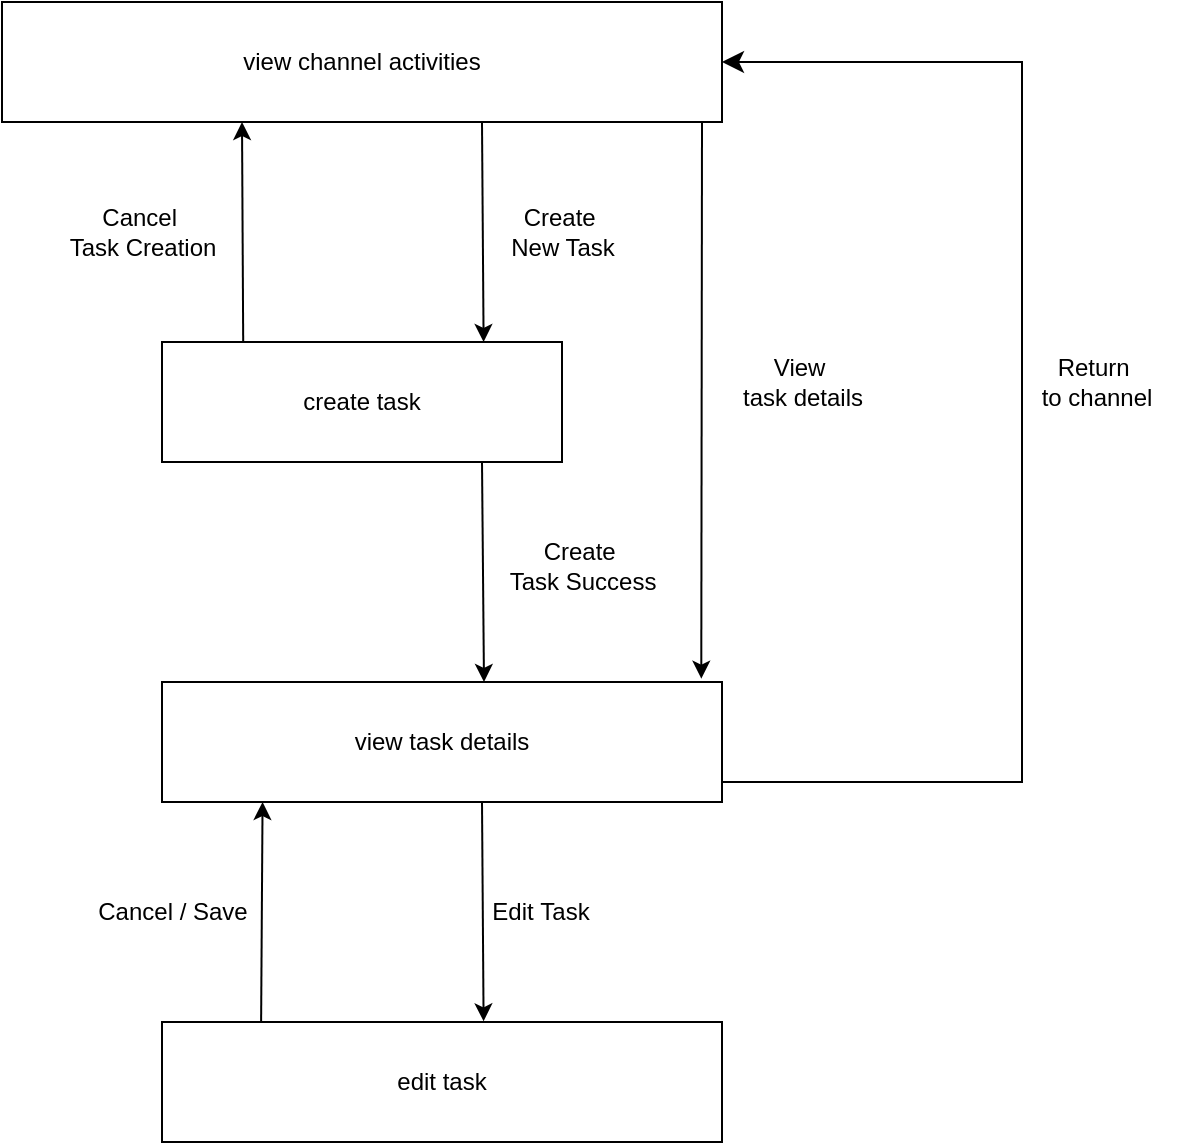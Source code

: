 <mxfile version="24.1.0" type="device">
  <diagram name="Sayfa -1" id="QhPU9wCU0yEqml_JHR3Z">
    <mxGraphModel dx="1687" dy="993" grid="1" gridSize="10" guides="1" tooltips="1" connect="1" arrows="1" fold="1" page="1" pageScale="1" pageWidth="827" pageHeight="1169" math="0" shadow="0">
      <root>
        <mxCell id="0" />
        <mxCell id="1" parent="0" />
        <mxCell id="D_KBOJNtRPWXQSZw029G-1" value="view channel activities" style="rounded=0;whiteSpace=wrap;html=1;" vertex="1" parent="1">
          <mxGeometry x="240" y="90" width="360" height="60" as="geometry" />
        </mxCell>
        <mxCell id="D_KBOJNtRPWXQSZw029G-4" value="create task" style="rounded=0;whiteSpace=wrap;html=1;" vertex="1" parent="1">
          <mxGeometry x="320" y="260" width="200" height="60" as="geometry" />
        </mxCell>
        <mxCell id="D_KBOJNtRPWXQSZw029G-2" value="" style="endArrow=classic;html=1;rounded=0;exitX=0.826;exitY=1.006;exitDx=0;exitDy=0;exitPerimeter=0;" edge="1" parent="1">
          <mxGeometry width="50" height="50" relative="1" as="geometry">
            <mxPoint x="480.0" y="150.36" as="sourcePoint" />
            <mxPoint x="480.8" y="260" as="targetPoint" />
          </mxGeometry>
        </mxCell>
        <mxCell id="D_KBOJNtRPWXQSZw029G-3" value="Create&amp;nbsp;&lt;div&gt;New Task&lt;/div&gt;" style="text;html=1;align=center;verticalAlign=middle;resizable=0;points=[];autosize=1;strokeColor=none;fillColor=none;" vertex="1" parent="1">
          <mxGeometry x="480" y="185" width="80" height="40" as="geometry" />
        </mxCell>
        <mxCell id="D_KBOJNtRPWXQSZw029G-6" value="" style="endArrow=classic;html=1;rounded=0;exitX=0.203;exitY=-0.006;exitDx=0;exitDy=0;exitPerimeter=0;entryX=0.326;entryY=1.061;entryDx=0;entryDy=0;entryPerimeter=0;" edge="1" parent="1" source="D_KBOJNtRPWXQSZw029G-4">
          <mxGeometry width="50" height="50" relative="1" as="geometry">
            <mxPoint x="361.84" y="255.86" as="sourcePoint" />
            <mxPoint x="360" y="150.0" as="targetPoint" />
          </mxGeometry>
        </mxCell>
        <mxCell id="D_KBOJNtRPWXQSZw029G-7" value="Cancel&amp;nbsp;&lt;div&gt;Task&amp;nbsp;&lt;span style=&quot;background-color: initial;&quot;&gt;Creation&lt;/span&gt;&lt;/div&gt;" style="text;html=1;align=center;verticalAlign=middle;resizable=0;points=[];autosize=1;strokeColor=none;fillColor=none;" vertex="1" parent="1">
          <mxGeometry x="260" y="185" width="100" height="40" as="geometry" />
        </mxCell>
        <mxCell id="D_KBOJNtRPWXQSZw029G-8" value="Create&amp;nbsp;&lt;div&gt;Task Success&lt;/div&gt;" style="text;html=1;align=center;verticalAlign=middle;resizable=0;points=[];autosize=1;strokeColor=none;fillColor=none;" vertex="1" parent="1">
          <mxGeometry x="480" y="352" width="100" height="40" as="geometry" />
        </mxCell>
        <mxCell id="D_KBOJNtRPWXQSZw029G-9" value="" style="endArrow=classic;html=1;rounded=0;exitX=0.826;exitY=1.006;exitDx=0;exitDy=0;exitPerimeter=0;" edge="1" parent="1">
          <mxGeometry width="50" height="50" relative="1" as="geometry">
            <mxPoint x="480" y="320" as="sourcePoint" />
            <mxPoint x="481" y="430" as="targetPoint" />
          </mxGeometry>
        </mxCell>
        <mxCell id="D_KBOJNtRPWXQSZw029G-10" value="view task details" style="rounded=0;whiteSpace=wrap;html=1;" vertex="1" parent="1">
          <mxGeometry x="320" y="430" width="280" height="60" as="geometry" />
        </mxCell>
        <mxCell id="D_KBOJNtRPWXQSZw029G-11" value="" style="endArrow=classic;html=1;rounded=0;exitX=0.826;exitY=1.006;exitDx=0;exitDy=0;exitPerimeter=0;entryX=0.963;entryY=-0.028;entryDx=0;entryDy=0;entryPerimeter=0;" edge="1" parent="1" target="D_KBOJNtRPWXQSZw029G-10">
          <mxGeometry width="50" height="50" relative="1" as="geometry">
            <mxPoint x="590" y="150.36" as="sourcePoint" />
            <mxPoint x="590.8" y="260" as="targetPoint" />
          </mxGeometry>
        </mxCell>
        <mxCell id="D_KBOJNtRPWXQSZw029G-12" value="View&amp;nbsp;&lt;div&gt;task details&lt;/div&gt;" style="text;html=1;align=center;verticalAlign=middle;resizable=0;points=[];autosize=1;strokeColor=none;fillColor=none;" vertex="1" parent="1">
          <mxGeometry x="600" y="260" width="80" height="40" as="geometry" />
        </mxCell>
        <mxCell id="D_KBOJNtRPWXQSZw029G-14" value="" style="edgeStyle=elbowEdgeStyle;elbow=horizontal;endArrow=classic;html=1;curved=0;rounded=0;endSize=8;startSize=8;entryX=1;entryY=0.5;entryDx=0;entryDy=0;" edge="1" parent="1" target="D_KBOJNtRPWXQSZw029G-1">
          <mxGeometry width="50" height="50" relative="1" as="geometry">
            <mxPoint x="600" y="480" as="sourcePoint" />
            <mxPoint x="650" y="430" as="targetPoint" />
            <Array as="points">
              <mxPoint x="750" y="300" />
            </Array>
          </mxGeometry>
        </mxCell>
        <mxCell id="D_KBOJNtRPWXQSZw029G-15" value="Return&amp;nbsp;&lt;div&gt;to channel&lt;/div&gt;" style="text;html=1;align=center;verticalAlign=middle;resizable=0;points=[];autosize=1;strokeColor=none;fillColor=none;" vertex="1" parent="1">
          <mxGeometry x="747" y="260" width="80" height="40" as="geometry" />
        </mxCell>
        <mxCell id="D_KBOJNtRPWXQSZw029G-16" value="" style="endArrow=classic;html=1;rounded=0;exitX=0.826;exitY=1.006;exitDx=0;exitDy=0;exitPerimeter=0;" edge="1" parent="1">
          <mxGeometry width="50" height="50" relative="1" as="geometry">
            <mxPoint x="480.0" y="490.0" as="sourcePoint" />
            <mxPoint x="480.8" y="599.64" as="targetPoint" />
          </mxGeometry>
        </mxCell>
        <mxCell id="D_KBOJNtRPWXQSZw029G-17" value="Edit&amp;nbsp;&lt;span style=&quot;background-color: initial;&quot;&gt;Task&lt;/span&gt;" style="text;html=1;align=center;verticalAlign=middle;resizable=0;points=[];autosize=1;strokeColor=none;fillColor=none;" vertex="1" parent="1">
          <mxGeometry x="474" y="529.64" width="70" height="30" as="geometry" />
        </mxCell>
        <mxCell id="D_KBOJNtRPWXQSZw029G-18" value="edit task" style="rounded=0;whiteSpace=wrap;html=1;" vertex="1" parent="1">
          <mxGeometry x="320" y="600" width="280" height="60" as="geometry" />
        </mxCell>
        <mxCell id="D_KBOJNtRPWXQSZw029G-19" value="" style="endArrow=classic;html=1;rounded=0;exitX=0.177;exitY=-0.009;exitDx=0;exitDy=0;exitPerimeter=0;entryX=0.197;entryY=1.047;entryDx=0;entryDy=0;entryPerimeter=0;" edge="1" parent="1" source="D_KBOJNtRPWXQSZw029G-18">
          <mxGeometry width="50" height="50" relative="1" as="geometry">
            <mxPoint x="370" y="594.36" as="sourcePoint" />
            <mxPoint x="370.28" y="490.0" as="targetPoint" />
          </mxGeometry>
        </mxCell>
        <mxCell id="D_KBOJNtRPWXQSZw029G-20" value="Cancel / Save" style="text;html=1;align=center;verticalAlign=middle;resizable=0;points=[];autosize=1;strokeColor=none;fillColor=none;" vertex="1" parent="1">
          <mxGeometry x="275" y="529.64" width="100" height="30" as="geometry" />
        </mxCell>
      </root>
    </mxGraphModel>
  </diagram>
</mxfile>
